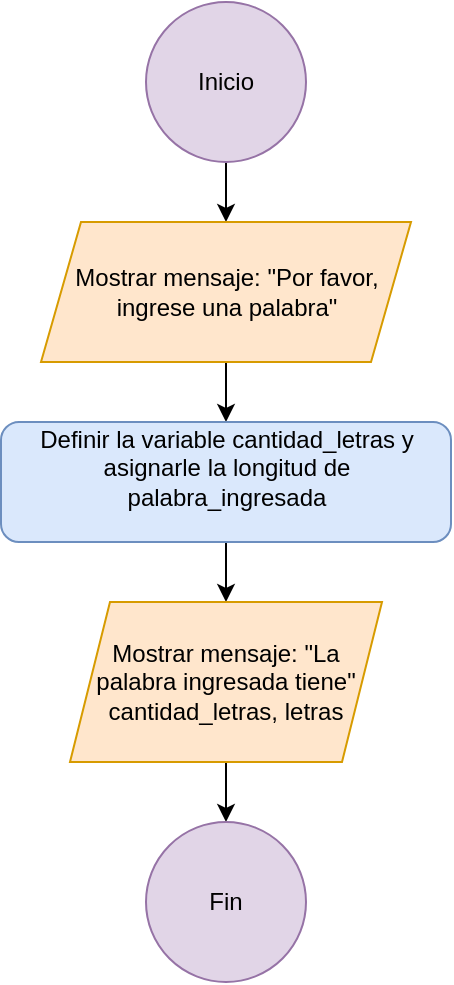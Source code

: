 <mxfile version="24.8.3">
  <diagram name="Página-1" id="gC_Xv1wCOJSP243qZBj9">
    <mxGraphModel dx="880" dy="432" grid="1" gridSize="10" guides="1" tooltips="1" connect="1" arrows="1" fold="1" page="1" pageScale="1" pageWidth="827" pageHeight="1169" math="0" shadow="0">
      <root>
        <mxCell id="0" />
        <mxCell id="1" parent="0" />
        <mxCell id="dLuKP0jxrDsLPHAXqhPv-6" value="" style="edgeStyle=orthogonalEdgeStyle;rounded=0;orthogonalLoop=1;jettySize=auto;html=1;" edge="1" parent="1" source="dLuKP0jxrDsLPHAXqhPv-1" target="dLuKP0jxrDsLPHAXqhPv-2">
          <mxGeometry relative="1" as="geometry" />
        </mxCell>
        <mxCell id="dLuKP0jxrDsLPHAXqhPv-1" value="Inicio" style="ellipse;whiteSpace=wrap;html=1;aspect=fixed;fillColor=#e1d5e7;strokeColor=#9673a6;" vertex="1" parent="1">
          <mxGeometry x="380" y="190" width="80" height="80" as="geometry" />
        </mxCell>
        <mxCell id="dLuKP0jxrDsLPHAXqhPv-11" value="" style="edgeStyle=orthogonalEdgeStyle;rounded=0;orthogonalLoop=1;jettySize=auto;html=1;" edge="1" parent="1" source="dLuKP0jxrDsLPHAXqhPv-2" target="dLuKP0jxrDsLPHAXqhPv-3">
          <mxGeometry relative="1" as="geometry" />
        </mxCell>
        <mxCell id="dLuKP0jxrDsLPHAXqhPv-2" value="Mostrar mensaje: &quot;Por favor, ingrese una palabra&quot;" style="shape=parallelogram;perimeter=parallelogramPerimeter;whiteSpace=wrap;html=1;fixedSize=1;fillColor=#ffe6cc;strokeColor=#d79b00;" vertex="1" parent="1">
          <mxGeometry x="327.5" y="300" width="185" height="70" as="geometry" />
        </mxCell>
        <mxCell id="dLuKP0jxrDsLPHAXqhPv-8" value="" style="edgeStyle=orthogonalEdgeStyle;rounded=0;orthogonalLoop=1;jettySize=auto;html=1;" edge="1" parent="1" source="dLuKP0jxrDsLPHAXqhPv-3" target="dLuKP0jxrDsLPHAXqhPv-4">
          <mxGeometry relative="1" as="geometry" />
        </mxCell>
        <mxCell id="dLuKP0jxrDsLPHAXqhPv-3" value="&#xa;Definir la variable cantidad_letras y asignarle la longitud de palabra_ingresada&#xa;&#xa;" style="rounded=1;whiteSpace=wrap;html=1;fillColor=#dae8fc;strokeColor=#6c8ebf;" vertex="1" parent="1">
          <mxGeometry x="307.5" y="400" width="225" height="60" as="geometry" />
        </mxCell>
        <mxCell id="dLuKP0jxrDsLPHAXqhPv-9" value="" style="edgeStyle=orthogonalEdgeStyle;rounded=0;orthogonalLoop=1;jettySize=auto;html=1;" edge="1" parent="1" source="dLuKP0jxrDsLPHAXqhPv-4" target="dLuKP0jxrDsLPHAXqhPv-5">
          <mxGeometry relative="1" as="geometry" />
        </mxCell>
        <mxCell id="dLuKP0jxrDsLPHAXqhPv-4" value="Mostrar mensaje: &quot;La palabra ingresada tiene&quot; cantidad_letras, letras" style="shape=parallelogram;perimeter=parallelogramPerimeter;whiteSpace=wrap;html=1;fixedSize=1;fillColor=#ffe6cc;strokeColor=#d79b00;" vertex="1" parent="1">
          <mxGeometry x="342" y="490" width="156" height="80" as="geometry" />
        </mxCell>
        <mxCell id="dLuKP0jxrDsLPHAXqhPv-5" value="Fin" style="ellipse;whiteSpace=wrap;html=1;aspect=fixed;fillColor=#e1d5e7;strokeColor=#9673a6;" vertex="1" parent="1">
          <mxGeometry x="380" y="600" width="80" height="80" as="geometry" />
        </mxCell>
      </root>
    </mxGraphModel>
  </diagram>
</mxfile>
